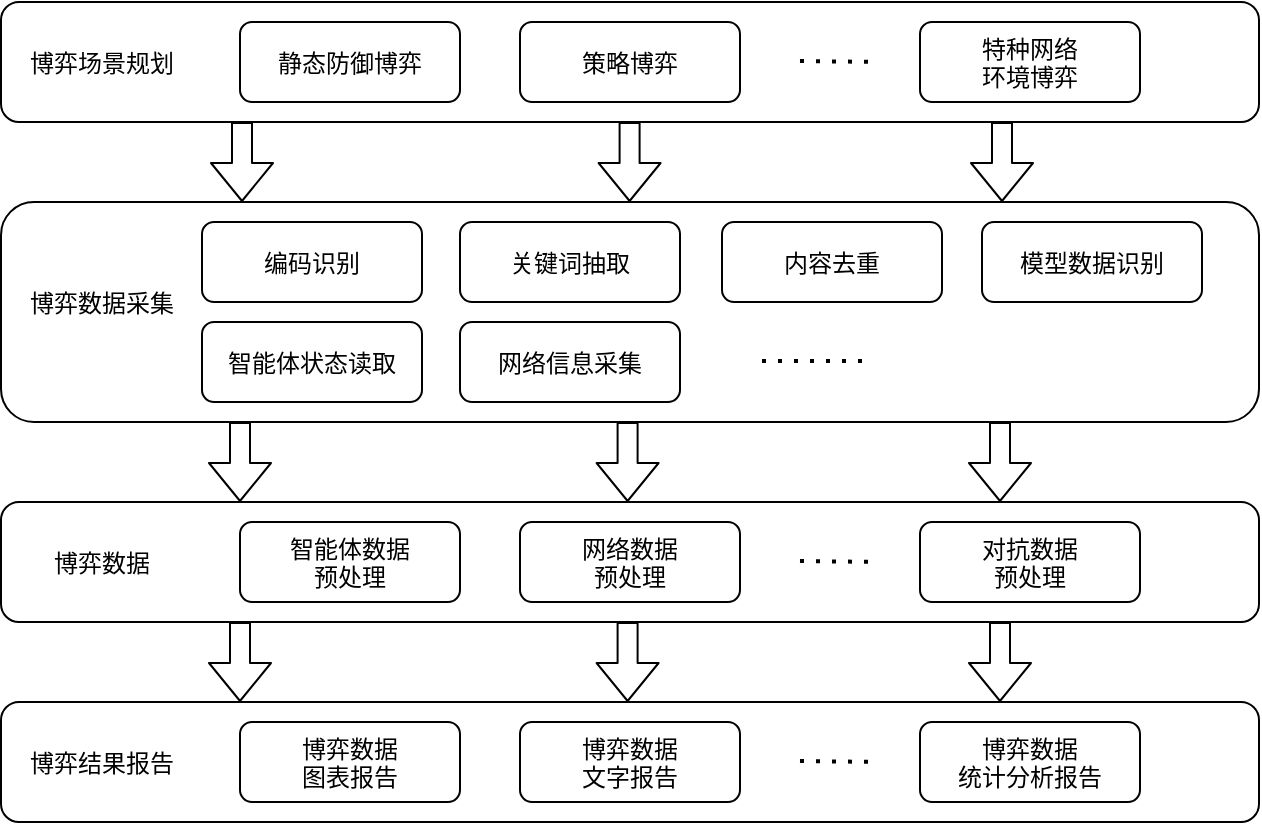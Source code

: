 <mxfile version="14.4.3" type="github">
  <diagram id="prtHgNgQTEPvFCAcTncT" name="Page-1">
    <mxGraphModel dx="1188" dy="554" grid="1" gridSize="10" guides="1" tooltips="1" connect="1" arrows="1" fold="1" page="1" pageScale="1" pageWidth="827" pageHeight="1169" math="0" shadow="0">
      <root>
        <mxCell id="0" />
        <mxCell id="1" parent="0" />
        <mxCell id="14d7Jm0FJhlq4cAis3wY-11" value="" style="rounded=1;" vertex="1" parent="1">
          <mxGeometry x="69.5" y="450" width="629" height="60" as="geometry" />
        </mxCell>
        <mxCell id="14d7Jm0FJhlq4cAis3wY-5" value="博弈数据&#xa;图表报告" style="rounded=1;" vertex="1" parent="1">
          <mxGeometry x="189" y="460" width="110" height="40" as="geometry" />
        </mxCell>
        <mxCell id="14d7Jm0FJhlq4cAis3wY-6" value="博弈数据&#xa;文字报告" style="rounded=1;" vertex="1" parent="1">
          <mxGeometry x="329" y="460" width="110" height="40" as="geometry" />
        </mxCell>
        <mxCell id="14d7Jm0FJhlq4cAis3wY-7" value="博弈数据&#xa;统计分析报告" style="rounded=1;" vertex="1" parent="1">
          <mxGeometry x="529" y="460" width="110" height="40" as="geometry" />
        </mxCell>
        <mxCell id="14d7Jm0FJhlq4cAis3wY-10" value="" style="endArrow=none;dashed=1;dashPattern=1 3;strokeWidth=2;" edge="1" parent="1">
          <mxGeometry width="50" height="50" relative="1" as="geometry">
            <mxPoint x="469" y="479.5" as="sourcePoint" />
            <mxPoint x="509" y="480" as="targetPoint" />
          </mxGeometry>
        </mxCell>
        <mxCell id="14d7Jm0FJhlq4cAis3wY-12" value="博弈结果报告" style="text;strokeColor=none;fillColor=none;align=center;verticalAlign=middle;rounded=0;" vertex="1" parent="1">
          <mxGeometry x="80" y="470" width="80" height="20" as="geometry" />
        </mxCell>
        <mxCell id="14d7Jm0FJhlq4cAis3wY-13" value="" style="rounded=1;" vertex="1" parent="1">
          <mxGeometry x="69.5" y="100" width="629" height="60" as="geometry" />
        </mxCell>
        <mxCell id="14d7Jm0FJhlq4cAis3wY-14" value="静态防御博弈" style="rounded=1;" vertex="1" parent="1">
          <mxGeometry x="189" y="110" width="110" height="40" as="geometry" />
        </mxCell>
        <mxCell id="14d7Jm0FJhlq4cAis3wY-15" value="策略博弈" style="rounded=1;" vertex="1" parent="1">
          <mxGeometry x="329" y="110" width="110" height="40" as="geometry" />
        </mxCell>
        <mxCell id="14d7Jm0FJhlq4cAis3wY-16" value="特种网络&#xa;环境博弈" style="rounded=1;" vertex="1" parent="1">
          <mxGeometry x="529" y="110" width="110" height="40" as="geometry" />
        </mxCell>
        <mxCell id="14d7Jm0FJhlq4cAis3wY-17" value="" style="endArrow=none;dashed=1;dashPattern=1 3;strokeWidth=2;" edge="1" parent="1">
          <mxGeometry width="50" height="50" relative="1" as="geometry">
            <mxPoint x="469" y="129.5" as="sourcePoint" />
            <mxPoint x="509" y="130" as="targetPoint" />
          </mxGeometry>
        </mxCell>
        <mxCell id="14d7Jm0FJhlq4cAis3wY-18" value="博弈场景规划" style="text;strokeColor=none;fillColor=none;align=center;verticalAlign=middle;rounded=0;" vertex="1" parent="1">
          <mxGeometry x="80" y="120" width="80" height="20" as="geometry" />
        </mxCell>
        <mxCell id="14d7Jm0FJhlq4cAis3wY-19" value="" style="rounded=1;" vertex="1" parent="1">
          <mxGeometry x="69.5" y="200" width="629" height="110" as="geometry" />
        </mxCell>
        <mxCell id="14d7Jm0FJhlq4cAis3wY-20" value="编码识别" style="rounded=1;" vertex="1" parent="1">
          <mxGeometry x="170" y="210" width="110" height="40" as="geometry" />
        </mxCell>
        <mxCell id="14d7Jm0FJhlq4cAis3wY-21" value="关键词抽取" style="rounded=1;" vertex="1" parent="1">
          <mxGeometry x="299" y="210" width="110" height="40" as="geometry" />
        </mxCell>
        <mxCell id="14d7Jm0FJhlq4cAis3wY-22" value="内容去重" style="rounded=1;" vertex="1" parent="1">
          <mxGeometry x="430" y="210" width="110" height="40" as="geometry" />
        </mxCell>
        <mxCell id="14d7Jm0FJhlq4cAis3wY-24" value="博弈数据采集" style="text;strokeColor=none;fillColor=none;align=center;verticalAlign=middle;rounded=0;" vertex="1" parent="1">
          <mxGeometry x="80" y="240" width="80" height="20" as="geometry" />
        </mxCell>
        <mxCell id="14d7Jm0FJhlq4cAis3wY-25" value="模型数据识别" style="rounded=1;" vertex="1" parent="1">
          <mxGeometry x="560" y="210" width="110" height="40" as="geometry" />
        </mxCell>
        <mxCell id="14d7Jm0FJhlq4cAis3wY-26" value="智能体状态读取" style="rounded=1;" vertex="1" parent="1">
          <mxGeometry x="170" y="260" width="110" height="40" as="geometry" />
        </mxCell>
        <mxCell id="14d7Jm0FJhlq4cAis3wY-27" value="网络信息采集" style="rounded=1;" vertex="1" parent="1">
          <mxGeometry x="299" y="260" width="110" height="40" as="geometry" />
        </mxCell>
        <mxCell id="14d7Jm0FJhlq4cAis3wY-30" value="" style="endArrow=none;dashed=1;dashPattern=1 3;strokeWidth=2;" edge="1" parent="1">
          <mxGeometry width="50" height="50" relative="1" as="geometry">
            <mxPoint x="450" y="279.5" as="sourcePoint" />
            <mxPoint x="500" y="279.5" as="targetPoint" />
            <Array as="points" />
          </mxGeometry>
        </mxCell>
        <mxCell id="14d7Jm0FJhlq4cAis3wY-31" value="" style="rounded=1;" vertex="1" parent="1">
          <mxGeometry x="69.5" y="350" width="629" height="60" as="geometry" />
        </mxCell>
        <mxCell id="14d7Jm0FJhlq4cAis3wY-32" value="智能体数据&#xa;预处理" style="rounded=1;" vertex="1" parent="1">
          <mxGeometry x="189" y="360" width="110" height="40" as="geometry" />
        </mxCell>
        <mxCell id="14d7Jm0FJhlq4cAis3wY-33" value="网络数据&#xa;预处理" style="rounded=1;" vertex="1" parent="1">
          <mxGeometry x="329" y="360" width="110" height="40" as="geometry" />
        </mxCell>
        <mxCell id="14d7Jm0FJhlq4cAis3wY-34" value="对抗数据&#xa;预处理" style="rounded=1;" vertex="1" parent="1">
          <mxGeometry x="529" y="360" width="110" height="40" as="geometry" />
        </mxCell>
        <mxCell id="14d7Jm0FJhlq4cAis3wY-35" value="" style="endArrow=none;dashed=1;dashPattern=1 3;strokeWidth=2;" edge="1" parent="1">
          <mxGeometry width="50" height="50" relative="1" as="geometry">
            <mxPoint x="469" y="379.5" as="sourcePoint" />
            <mxPoint x="509" y="380" as="targetPoint" />
          </mxGeometry>
        </mxCell>
        <mxCell id="14d7Jm0FJhlq4cAis3wY-36" value="博弈数据" style="text;strokeColor=none;fillColor=none;align=center;verticalAlign=middle;rounded=0;" vertex="1" parent="1">
          <mxGeometry x="80" y="370" width="80" height="20" as="geometry" />
        </mxCell>
        <mxCell id="14d7Jm0FJhlq4cAis3wY-37" value="" style="shape=flexArrow;endArrow=classic;html=1;" edge="1" parent="1">
          <mxGeometry width="50" height="50" relative="1" as="geometry">
            <mxPoint x="190" y="160" as="sourcePoint" />
            <mxPoint x="190" y="200" as="targetPoint" />
          </mxGeometry>
        </mxCell>
        <mxCell id="14d7Jm0FJhlq4cAis3wY-38" value="" style="shape=flexArrow;endArrow=classic;html=1;" edge="1" parent="1">
          <mxGeometry width="50" height="50" relative="1" as="geometry">
            <mxPoint x="383.8" y="160" as="sourcePoint" />
            <mxPoint x="383.8" y="200" as="targetPoint" />
          </mxGeometry>
        </mxCell>
        <mxCell id="14d7Jm0FJhlq4cAis3wY-39" value="" style="shape=flexArrow;endArrow=classic;html=1;" edge="1" parent="1">
          <mxGeometry width="50" height="50" relative="1" as="geometry">
            <mxPoint x="570" y="160" as="sourcePoint" />
            <mxPoint x="570" y="200" as="targetPoint" />
          </mxGeometry>
        </mxCell>
        <mxCell id="14d7Jm0FJhlq4cAis3wY-40" value="" style="shape=flexArrow;endArrow=classic;html=1;" edge="1" parent="1">
          <mxGeometry width="50" height="50" relative="1" as="geometry">
            <mxPoint x="189" y="310" as="sourcePoint" />
            <mxPoint x="189" y="350" as="targetPoint" />
          </mxGeometry>
        </mxCell>
        <mxCell id="14d7Jm0FJhlq4cAis3wY-41" value="" style="shape=flexArrow;endArrow=classic;html=1;" edge="1" parent="1">
          <mxGeometry width="50" height="50" relative="1" as="geometry">
            <mxPoint x="382.8" y="310" as="sourcePoint" />
            <mxPoint x="382.8" y="350" as="targetPoint" />
          </mxGeometry>
        </mxCell>
        <mxCell id="14d7Jm0FJhlq4cAis3wY-42" value="" style="shape=flexArrow;endArrow=classic;html=1;" edge="1" parent="1">
          <mxGeometry width="50" height="50" relative="1" as="geometry">
            <mxPoint x="569" y="310" as="sourcePoint" />
            <mxPoint x="569" y="350" as="targetPoint" />
          </mxGeometry>
        </mxCell>
        <mxCell id="14d7Jm0FJhlq4cAis3wY-43" value="" style="shape=flexArrow;endArrow=classic;html=1;" edge="1" parent="1">
          <mxGeometry width="50" height="50" relative="1" as="geometry">
            <mxPoint x="189" y="410" as="sourcePoint" />
            <mxPoint x="189" y="450" as="targetPoint" />
          </mxGeometry>
        </mxCell>
        <mxCell id="14d7Jm0FJhlq4cAis3wY-44" value="" style="shape=flexArrow;endArrow=classic;html=1;" edge="1" parent="1">
          <mxGeometry width="50" height="50" relative="1" as="geometry">
            <mxPoint x="382.8" y="410" as="sourcePoint" />
            <mxPoint x="382.8" y="450" as="targetPoint" />
          </mxGeometry>
        </mxCell>
        <mxCell id="14d7Jm0FJhlq4cAis3wY-45" value="" style="shape=flexArrow;endArrow=classic;html=1;" edge="1" parent="1">
          <mxGeometry width="50" height="50" relative="1" as="geometry">
            <mxPoint x="569.0" y="410" as="sourcePoint" />
            <mxPoint x="569.0" y="450" as="targetPoint" />
          </mxGeometry>
        </mxCell>
      </root>
    </mxGraphModel>
  </diagram>
</mxfile>
